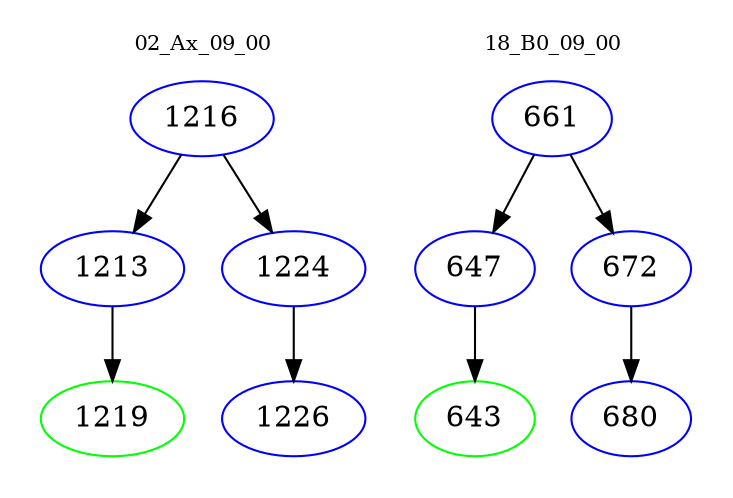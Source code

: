 digraph{
subgraph cluster_0 {
color = white
label = "02_Ax_09_00";
fontsize=10;
T0_1216 [label="1216", color="blue"]
T0_1216 -> T0_1213 [color="black"]
T0_1213 [label="1213", color="blue"]
T0_1213 -> T0_1219 [color="black"]
T0_1219 [label="1219", color="green"]
T0_1216 -> T0_1224 [color="black"]
T0_1224 [label="1224", color="blue"]
T0_1224 -> T0_1226 [color="black"]
T0_1226 [label="1226", color="blue"]
}
subgraph cluster_1 {
color = white
label = "18_B0_09_00";
fontsize=10;
T1_661 [label="661", color="blue"]
T1_661 -> T1_647 [color="black"]
T1_647 [label="647", color="blue"]
T1_647 -> T1_643 [color="black"]
T1_643 [label="643", color="green"]
T1_661 -> T1_672 [color="black"]
T1_672 [label="672", color="blue"]
T1_672 -> T1_680 [color="black"]
T1_680 [label="680", color="blue"]
}
}
